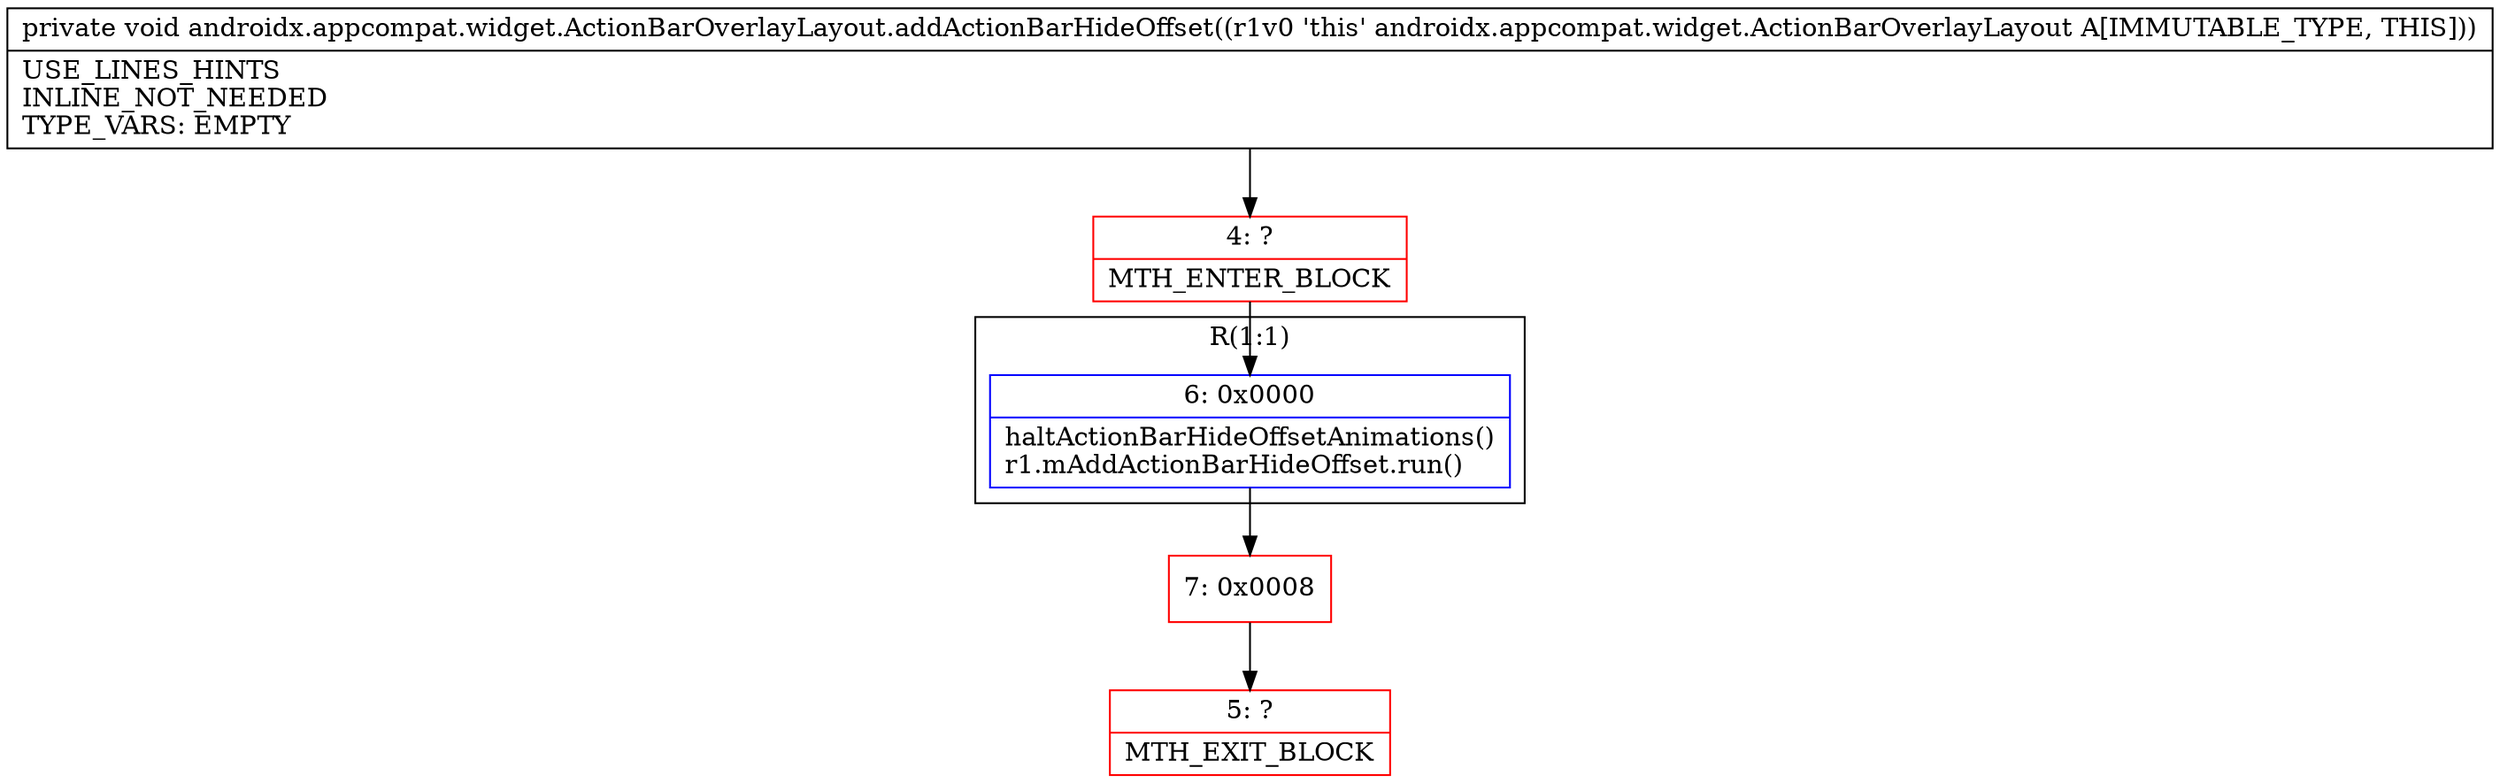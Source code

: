 digraph "CFG forandroidx.appcompat.widget.ActionBarOverlayLayout.addActionBarHideOffset()V" {
subgraph cluster_Region_1439806350 {
label = "R(1:1)";
node [shape=record,color=blue];
Node_6 [shape=record,label="{6\:\ 0x0000|haltActionBarHideOffsetAnimations()\lr1.mAddActionBarHideOffset.run()\l}"];
}
Node_4 [shape=record,color=red,label="{4\:\ ?|MTH_ENTER_BLOCK\l}"];
Node_7 [shape=record,color=red,label="{7\:\ 0x0008}"];
Node_5 [shape=record,color=red,label="{5\:\ ?|MTH_EXIT_BLOCK\l}"];
MethodNode[shape=record,label="{private void androidx.appcompat.widget.ActionBarOverlayLayout.addActionBarHideOffset((r1v0 'this' androidx.appcompat.widget.ActionBarOverlayLayout A[IMMUTABLE_TYPE, THIS]))  | USE_LINES_HINTS\lINLINE_NOT_NEEDED\lTYPE_VARS: EMPTY\l}"];
MethodNode -> Node_4;Node_6 -> Node_7;
Node_4 -> Node_6;
Node_7 -> Node_5;
}

